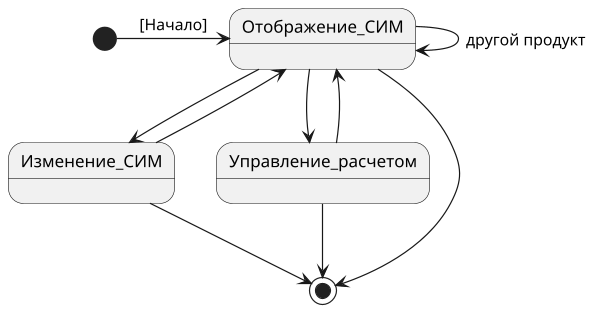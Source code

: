 @startuml
scale 600 width
[*] -right-> Отображение_СИМ : [Начало]

Отображение_СИМ --> Отображение_СИМ : другой продукт
Отображение_СИМ --> Изменение_СИМ
Отображение_СИМ --> Управление_расчетом
Изменение_СИМ --> Отображение_СИМ
Управление_расчетом --> Отображение_СИМ

Управление_расчетом -->[*]
Изменение_СИМ -->[*]
Отображение_СИМ -->[*]

@enduml